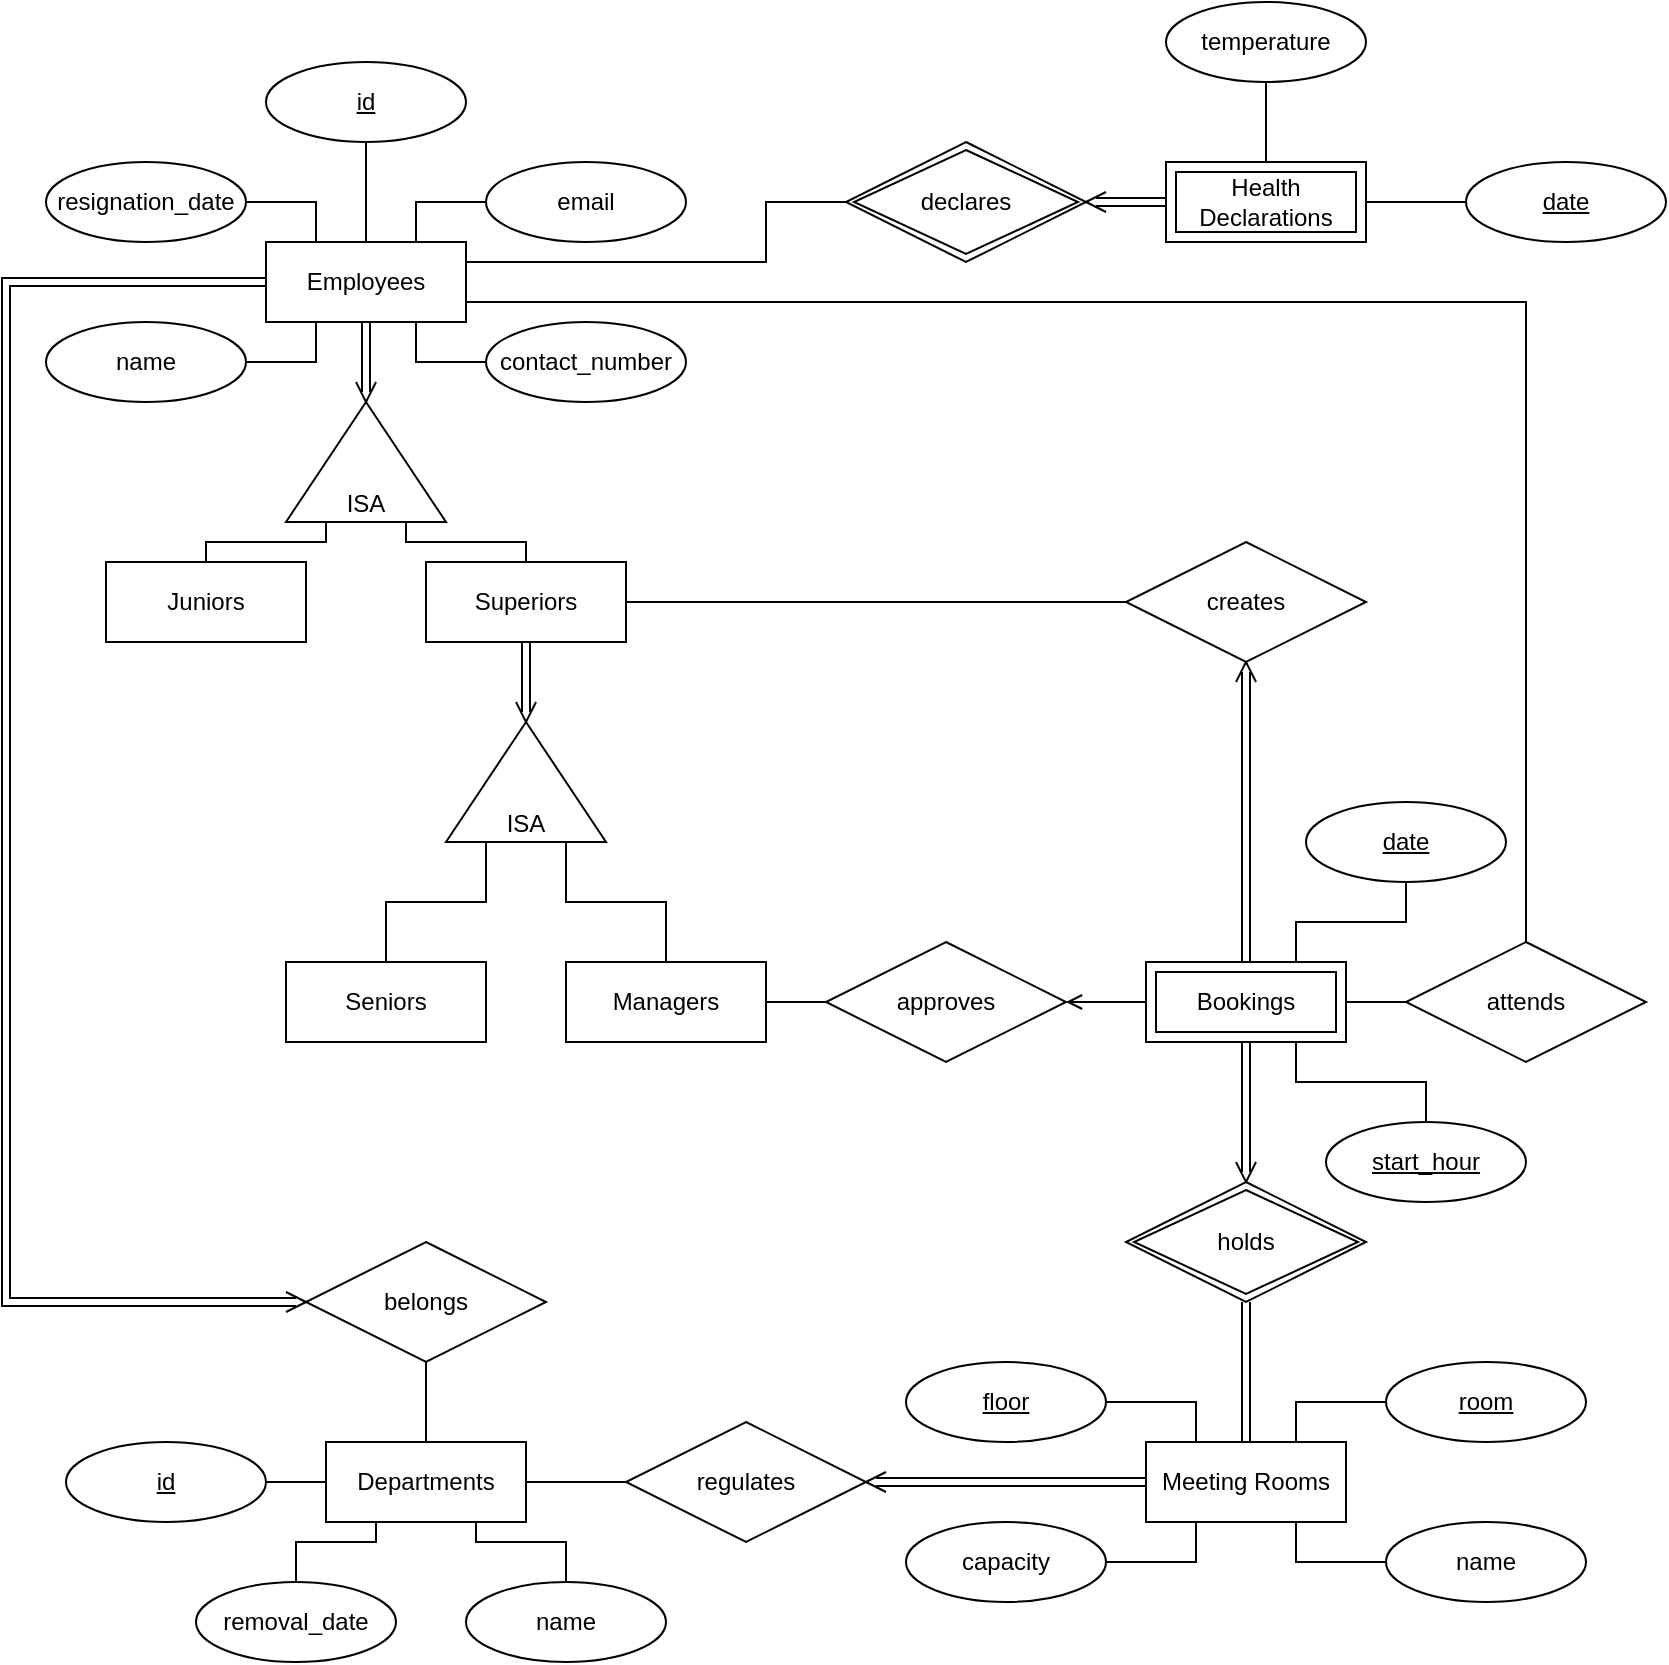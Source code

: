 <mxfile version="15.2.9" type="device"><diagram id="R2lEEEUBdFMjLlhIrx00" name="Page-1"><mxGraphModel dx="584" dy="516" grid="1" gridSize="10" guides="1" tooltips="1" connect="1" arrows="1" fold="1" page="1" pageScale="1" pageWidth="850" pageHeight="1100" math="0" shadow="0" extFonts="Permanent Marker^https://fonts.googleapis.com/css?family=Permanent+Marker"><root><mxCell id="0"/><mxCell id="1" parent="0"/><mxCell id="0D0uByYMOpNc_iQ8U12g-67" style="edgeStyle=orthogonalEdgeStyle;rounded=0;orthogonalLoop=1;jettySize=auto;html=1;entryX=0;entryY=0.25;entryDx=0;entryDy=0;endArrow=none;endFill=0;" parent="1" source="0D0uByYMOpNc_iQ8U12g-1" target="0D0uByYMOpNc_iQ8U12g-66" edge="1"><mxGeometry relative="1" as="geometry"/></mxCell><mxCell id="0D0uByYMOpNc_iQ8U12g-1" value="Seniors" style="whiteSpace=wrap;html=1;align=center;" parent="1" vertex="1"><mxGeometry x="150" y="570" width="100" height="40" as="geometry"/></mxCell><mxCell id="0D0uByYMOpNc_iQ8U12g-33" style="edgeStyle=orthogonalEdgeStyle;rounded=0;orthogonalLoop=1;jettySize=auto;html=1;exitX=0.5;exitY=0;exitDx=0;exitDy=0;entryX=0;entryY=0.25;entryDx=0;entryDy=0;endArrow=none;endFill=0;" parent="1" source="0D0uByYMOpNc_iQ8U12g-2" target="0D0uByYMOpNc_iQ8U12g-10" edge="1"><mxGeometry relative="1" as="geometry"><Array as="points"><mxPoint x="110" y="360"/><mxPoint x="170" y="360"/></Array></mxGeometry></mxCell><mxCell id="0D0uByYMOpNc_iQ8U12g-2" value="Juniors" style="whiteSpace=wrap;html=1;align=center;" parent="1" vertex="1"><mxGeometry x="60" y="370" width="100" height="40" as="geometry"/></mxCell><mxCell id="sdohsD43adh8IMulmVAE-13" style="edgeStyle=orthogonalEdgeStyle;rounded=0;orthogonalLoop=1;jettySize=auto;html=1;entryX=0;entryY=0.5;entryDx=0;entryDy=0;endArrow=none;endFill=0;shape=link;" parent="1" source="0D0uByYMOpNc_iQ8U12g-3" edge="1"><mxGeometry relative="1" as="geometry"><mxPoint x="445" y="830" as="targetPoint"/></mxGeometry></mxCell><mxCell id="0D0uByYMOpNc_iQ8U12g-3" value="Meeting Rooms" style="whiteSpace=wrap;html=1;align=center;" parent="1" vertex="1"><mxGeometry x="580" y="810" width="100" height="40" as="geometry"/></mxCell><mxCell id="sdohsD43adh8IMulmVAE-8" style="edgeStyle=orthogonalEdgeStyle;rounded=0;orthogonalLoop=1;jettySize=auto;html=1;entryX=0.5;entryY=1;entryDx=0;entryDy=0;endArrow=none;endFill=0;" parent="1" source="0D0uByYMOpNc_iQ8U12g-4" target="0D0uByYMOpNc_iQ8U12g-82" edge="1"><mxGeometry relative="1" as="geometry"/></mxCell><mxCell id="sdohsD43adh8IMulmVAE-11" style="edgeStyle=orthogonalEdgeStyle;rounded=0;orthogonalLoop=1;jettySize=auto;html=1;entryX=0;entryY=0.5;entryDx=0;entryDy=0;endArrow=none;endFill=0;" parent="1" source="0D0uByYMOpNc_iQ8U12g-4" target="sdohsD43adh8IMulmVAE-10" edge="1"><mxGeometry relative="1" as="geometry"/></mxCell><mxCell id="0D0uByYMOpNc_iQ8U12g-4" value="Departments" style="whiteSpace=wrap;html=1;align=center;" parent="1" vertex="1"><mxGeometry x="170" y="810" width="100" height="40" as="geometry"/></mxCell><mxCell id="sdohsD43adh8IMulmVAE-6" style="edgeStyle=orthogonalEdgeStyle;rounded=0;orthogonalLoop=1;jettySize=auto;html=1;entryX=0;entryY=0.5;entryDx=0;entryDy=0;endArrow=none;endFill=0;shape=link;" parent="1" source="0D0uByYMOpNc_iQ8U12g-5" edge="1"><mxGeometry relative="1" as="geometry"><mxPoint x="190" y="285" as="targetPoint"/></mxGeometry></mxCell><mxCell id="sdohsD43adh8IMulmVAE-14" value="" style="edgeStyle=orthogonalEdgeStyle;rounded=0;orthogonalLoop=1;jettySize=auto;html=1;endArrow=none;endFill=0;" parent="1" source="0D0uByYMOpNc_iQ8U12g-5" target="0D0uByYMOpNc_iQ8U12g-24" edge="1"><mxGeometry relative="1" as="geometry"><Array as="points"><mxPoint x="190" y="200"/><mxPoint x="190" y="200"/></Array></mxGeometry></mxCell><mxCell id="sdohsD43adh8IMulmVAE-16" style="edgeStyle=orthogonalEdgeStyle;rounded=0;orthogonalLoop=1;jettySize=auto;html=1;endArrow=none;endFill=0;shape=link;entryX=0;entryY=0.5;entryDx=0;entryDy=0;" parent="1" source="0D0uByYMOpNc_iQ8U12g-5" edge="1"><mxGeometry relative="1" as="geometry"><mxPoint x="155" y="740" as="targetPoint"/><Array as="points"><mxPoint x="10" y="230"/><mxPoint x="10" y="740"/></Array></mxGeometry></mxCell><mxCell id="0D0uByYMOpNc_iQ8U12g-5" value="Employees" style="whiteSpace=wrap;html=1;align=center;" parent="1" vertex="1"><mxGeometry x="140" y="210" width="100" height="40" as="geometry"/></mxCell><mxCell id="0D0uByYMOpNc_iQ8U12g-68" style="edgeStyle=orthogonalEdgeStyle;rounded=0;orthogonalLoop=1;jettySize=auto;html=1;entryX=0;entryY=0.75;entryDx=0;entryDy=0;endArrow=none;endFill=0;" parent="1" source="0D0uByYMOpNc_iQ8U12g-7" target="0D0uByYMOpNc_iQ8U12g-66" edge="1"><mxGeometry relative="1" as="geometry"/></mxCell><mxCell id="0D0uByYMOpNc_iQ8U12g-7" value="Managers" style="whiteSpace=wrap;html=1;align=center;" parent="1" vertex="1"><mxGeometry x="290" y="570" width="100" height="40" as="geometry"/></mxCell><mxCell id="0D0uByYMOpNc_iQ8U12g-32" style="edgeStyle=orthogonalEdgeStyle;rounded=0;orthogonalLoop=1;jettySize=auto;html=1;exitX=0.5;exitY=0;exitDx=0;exitDy=0;entryX=0;entryY=0.75;entryDx=0;entryDy=0;endArrow=none;endFill=0;" parent="1" source="0D0uByYMOpNc_iQ8U12g-8" target="0D0uByYMOpNc_iQ8U12g-10" edge="1"><mxGeometry relative="1" as="geometry"><Array as="points"><mxPoint x="270" y="360"/><mxPoint x="210" y="360"/></Array></mxGeometry></mxCell><mxCell id="0D0uByYMOpNc_iQ8U12g-92" style="edgeStyle=orthogonalEdgeStyle;rounded=0;orthogonalLoop=1;jettySize=auto;html=1;entryX=0;entryY=0.5;entryDx=0;entryDy=0;endArrow=none;endFill=0;" parent="1" source="0D0uByYMOpNc_iQ8U12g-8" target="0D0uByYMOpNc_iQ8U12g-91" edge="1"><mxGeometry relative="1" as="geometry"/></mxCell><mxCell id="sdohsD43adh8IMulmVAE-7" style="edgeStyle=orthogonalEdgeStyle;shape=link;rounded=0;orthogonalLoop=1;jettySize=auto;html=1;endArrow=none;endFill=0;" parent="1" source="0D0uByYMOpNc_iQ8U12g-8" edge="1"><mxGeometry relative="1" as="geometry"><mxPoint x="270" y="445" as="targetPoint"/></mxGeometry></mxCell><mxCell id="0D0uByYMOpNc_iQ8U12g-8" value="Superiors" style="whiteSpace=wrap;html=1;align=center;" parent="1" vertex="1"><mxGeometry x="220" y="370" width="100" height="40" as="geometry"/></mxCell><mxCell id="0D0uByYMOpNc_iQ8U12g-10" value="ISA" style="triangle;whiteSpace=wrap;html=1;align=center;direction=north;verticalAlign=bottom;" parent="1" vertex="1"><mxGeometry x="150" y="290" width="80" height="60" as="geometry"/></mxCell><mxCell id="0D0uByYMOpNc_iQ8U12g-19" value="" style="edgeStyle=orthogonalEdgeStyle;rounded=0;orthogonalLoop=1;jettySize=auto;html=1;endArrow=none;endFill=0;" parent="1" source="0D0uByYMOpNc_iQ8U12g-16" target="0D0uByYMOpNc_iQ8U12g-4" edge="1"><mxGeometry relative="1" as="geometry"/></mxCell><mxCell id="0D0uByYMOpNc_iQ8U12g-16" value="id" style="ellipse;whiteSpace=wrap;html=1;align=center;fontStyle=4" parent="1" vertex="1"><mxGeometry x="40" y="810" width="100" height="40" as="geometry"/></mxCell><mxCell id="jhzV4ZEvLMsRYvqZPmB_-6" style="edgeStyle=orthogonalEdgeStyle;rounded=0;orthogonalLoop=1;jettySize=auto;html=1;entryX=0.75;entryY=1;entryDx=0;entryDy=0;endArrow=none;endFill=0;" edge="1" parent="1" source="0D0uByYMOpNc_iQ8U12g-18" target="0D0uByYMOpNc_iQ8U12g-4"><mxGeometry relative="1" as="geometry"/></mxCell><mxCell id="0D0uByYMOpNc_iQ8U12g-18" value="name" style="ellipse;whiteSpace=wrap;html=1;align=center;" parent="1" vertex="1"><mxGeometry x="240" y="880" width="100" height="40" as="geometry"/></mxCell><mxCell id="0D0uByYMOpNc_iQ8U12g-31" style="edgeStyle=orthogonalEdgeStyle;rounded=0;orthogonalLoop=1;jettySize=auto;html=1;entryX=0.25;entryY=1;entryDx=0;entryDy=0;endArrow=none;endFill=0;" parent="1" source="0D0uByYMOpNc_iQ8U12g-21" target="0D0uByYMOpNc_iQ8U12g-5" edge="1"><mxGeometry relative="1" as="geometry"/></mxCell><mxCell id="0D0uByYMOpNc_iQ8U12g-21" value="name" style="ellipse;whiteSpace=wrap;html=1;align=center;" parent="1" vertex="1"><mxGeometry x="30" y="250" width="100" height="40" as="geometry"/></mxCell><mxCell id="0D0uByYMOpNc_iQ8U12g-28" style="edgeStyle=orthogonalEdgeStyle;rounded=0;orthogonalLoop=1;jettySize=auto;html=1;exitX=0;exitY=0.5;exitDx=0;exitDy=0;entryX=0.75;entryY=1;entryDx=0;entryDy=0;endArrow=none;endFill=0;" parent="1" source="0D0uByYMOpNc_iQ8U12g-22" target="0D0uByYMOpNc_iQ8U12g-5" edge="1"><mxGeometry relative="1" as="geometry"/></mxCell><mxCell id="0D0uByYMOpNc_iQ8U12g-22" value="contact_number" style="ellipse;whiteSpace=wrap;html=1;align=center;" parent="1" vertex="1"><mxGeometry x="250" y="250" width="100" height="40" as="geometry"/></mxCell><mxCell id="0D0uByYMOpNc_iQ8U12g-29" style="edgeStyle=orthogonalEdgeStyle;rounded=0;orthogonalLoop=1;jettySize=auto;html=1;entryX=0.75;entryY=0;entryDx=0;entryDy=0;endArrow=none;endFill=0;" parent="1" source="0D0uByYMOpNc_iQ8U12g-23" target="0D0uByYMOpNc_iQ8U12g-5" edge="1"><mxGeometry relative="1" as="geometry"/></mxCell><mxCell id="0D0uByYMOpNc_iQ8U12g-23" value="email" style="ellipse;whiteSpace=wrap;html=1;align=center;" parent="1" vertex="1"><mxGeometry x="250" y="170" width="100" height="40" as="geometry"/></mxCell><mxCell id="0D0uByYMOpNc_iQ8U12g-24" value="id" style="ellipse;whiteSpace=wrap;html=1;align=center;fontStyle=4" parent="1" vertex="1"><mxGeometry x="140" y="120" width="100" height="40" as="geometry"/></mxCell><mxCell id="0D0uByYMOpNc_iQ8U12g-47" style="edgeStyle=orthogonalEdgeStyle;rounded=0;orthogonalLoop=1;jettySize=auto;html=1;entryX=0.75;entryY=1;entryDx=0;entryDy=0;endArrow=none;endFill=0;" parent="1" source="0D0uByYMOpNc_iQ8U12g-41" target="0D0uByYMOpNc_iQ8U12g-3" edge="1"><mxGeometry relative="1" as="geometry"/></mxCell><mxCell id="0D0uByYMOpNc_iQ8U12g-41" value="name" style="ellipse;whiteSpace=wrap;html=1;align=center;" parent="1" vertex="1"><mxGeometry x="700" y="850" width="100" height="40" as="geometry"/></mxCell><mxCell id="0D0uByYMOpNc_iQ8U12g-46" style="edgeStyle=orthogonalEdgeStyle;rounded=0;orthogonalLoop=1;jettySize=auto;html=1;entryX=0.75;entryY=0;entryDx=0;entryDy=0;endArrow=none;endFill=0;" parent="1" source="0D0uByYMOpNc_iQ8U12g-42" target="0D0uByYMOpNc_iQ8U12g-3" edge="1"><mxGeometry relative="1" as="geometry"/></mxCell><mxCell id="0D0uByYMOpNc_iQ8U12g-42" value="room" style="ellipse;whiteSpace=wrap;html=1;align=center;fontStyle=4" parent="1" vertex="1"><mxGeometry x="700" y="770" width="100" height="40" as="geometry"/></mxCell><mxCell id="0D0uByYMOpNc_iQ8U12g-45" style="edgeStyle=orthogonalEdgeStyle;rounded=0;orthogonalLoop=1;jettySize=auto;html=1;entryX=0.25;entryY=0;entryDx=0;entryDy=0;endArrow=none;endFill=0;" parent="1" source="0D0uByYMOpNc_iQ8U12g-43" target="0D0uByYMOpNc_iQ8U12g-3" edge="1"><mxGeometry relative="1" as="geometry"/></mxCell><mxCell id="0D0uByYMOpNc_iQ8U12g-43" value="floor" style="ellipse;whiteSpace=wrap;html=1;align=center;fontStyle=4" parent="1" vertex="1"><mxGeometry x="460" y="770" width="100" height="40" as="geometry"/></mxCell><mxCell id="0D0uByYMOpNc_iQ8U12g-48" style="edgeStyle=orthogonalEdgeStyle;rounded=0;orthogonalLoop=1;jettySize=auto;html=1;entryX=0.25;entryY=1;entryDx=0;entryDy=0;endArrow=none;endFill=0;" parent="1" source="0D0uByYMOpNc_iQ8U12g-44" target="0D0uByYMOpNc_iQ8U12g-3" edge="1"><mxGeometry relative="1" as="geometry"/></mxCell><mxCell id="0D0uByYMOpNc_iQ8U12g-44" value="capacity" style="ellipse;whiteSpace=wrap;html=1;align=center;" parent="1" vertex="1"><mxGeometry x="460" y="850" width="100" height="40" as="geometry"/></mxCell><mxCell id="0D0uByYMOpNc_iQ8U12g-118" style="edgeStyle=orthogonalEdgeStyle;rounded=0;orthogonalLoop=1;jettySize=auto;html=1;entryX=0.75;entryY=0;entryDx=0;entryDy=0;endArrow=none;endFill=0;" parent="1" source="0D0uByYMOpNc_iQ8U12g-49" target="0D0uByYMOpNc_iQ8U12g-117" edge="1"><mxGeometry relative="1" as="geometry"/></mxCell><mxCell id="0D0uByYMOpNc_iQ8U12g-49" value="date" style="ellipse;whiteSpace=wrap;html=1;align=center;fontStyle=4" parent="1" vertex="1"><mxGeometry x="660" y="490" width="100" height="40" as="geometry"/></mxCell><mxCell id="0D0uByYMOpNc_iQ8U12g-119" style="edgeStyle=orthogonalEdgeStyle;rounded=0;orthogonalLoop=1;jettySize=auto;html=1;entryX=0.75;entryY=1;entryDx=0;entryDy=0;endArrow=none;endFill=0;" parent="1" source="0D0uByYMOpNc_iQ8U12g-50" target="0D0uByYMOpNc_iQ8U12g-117" edge="1"><mxGeometry relative="1" as="geometry"/></mxCell><mxCell id="0D0uByYMOpNc_iQ8U12g-50" value="start_hour" style="ellipse;whiteSpace=wrap;html=1;align=center;fontStyle=4" parent="1" vertex="1"><mxGeometry x="670" y="650" width="100" height="40" as="geometry"/></mxCell><mxCell id="0D0uByYMOpNc_iQ8U12g-97" value="" style="edgeStyle=orthogonalEdgeStyle;rounded=0;orthogonalLoop=1;jettySize=auto;html=1;endArrow=none;endFill=0;" parent="1" source="0D0uByYMOpNc_iQ8U12g-53" edge="1"><mxGeometry relative="1" as="geometry"><mxPoint x="680" y="590" as="targetPoint"/></mxGeometry></mxCell><mxCell id="0D0uByYMOpNc_iQ8U12g-98" style="edgeStyle=orthogonalEdgeStyle;rounded=0;orthogonalLoop=1;jettySize=auto;html=1;entryX=1;entryY=0.75;entryDx=0;entryDy=0;endArrow=none;endFill=0;" parent="1" source="0D0uByYMOpNc_iQ8U12g-53" target="0D0uByYMOpNc_iQ8U12g-5" edge="1"><mxGeometry relative="1" as="geometry"><Array as="points"><mxPoint x="770" y="240"/></Array></mxGeometry></mxCell><mxCell id="0D0uByYMOpNc_iQ8U12g-53" value="attends" style="shape=rhombus;perimeter=rhombusPerimeter;whiteSpace=wrap;html=1;align=center;" parent="1" vertex="1"><mxGeometry x="710" y="560" width="120" height="60" as="geometry"/></mxCell><mxCell id="0D0uByYMOpNc_iQ8U12g-66" value="ISA" style="triangle;whiteSpace=wrap;html=1;align=center;direction=north;verticalAlign=bottom;" parent="1" vertex="1"><mxGeometry x="230" y="450" width="80" height="60" as="geometry"/></mxCell><mxCell id="0D0uByYMOpNc_iQ8U12g-77" value="" style="edgeStyle=orthogonalEdgeStyle;rounded=0;orthogonalLoop=1;jettySize=auto;html=1;endArrow=none;endFill=0;" parent="1" source="0D0uByYMOpNc_iQ8U12g-71" target="0D0uByYMOpNc_iQ8U12g-75" edge="1"><mxGeometry relative="1" as="geometry"/></mxCell><mxCell id="0D0uByYMOpNc_iQ8U12g-71" value="temperature" style="ellipse;whiteSpace=wrap;html=1;align=center;" parent="1" vertex="1"><mxGeometry x="590" y="90" width="100" height="40" as="geometry"/></mxCell><mxCell id="0D0uByYMOpNc_iQ8U12g-76" value="" style="edgeStyle=orthogonalEdgeStyle;rounded=0;orthogonalLoop=1;jettySize=auto;html=1;endArrow=none;endFill=0;" parent="1" source="0D0uByYMOpNc_iQ8U12g-72" target="0D0uByYMOpNc_iQ8U12g-75" edge="1"><mxGeometry relative="1" as="geometry"/></mxCell><mxCell id="0D0uByYMOpNc_iQ8U12g-72" value="date" style="ellipse;whiteSpace=wrap;html=1;align=center;fontStyle=4" parent="1" vertex="1"><mxGeometry x="740" y="170" width="100" height="40" as="geometry"/></mxCell><mxCell id="0D0uByYMOpNc_iQ8U12g-81" style="edgeStyle=orthogonalEdgeStyle;rounded=0;orthogonalLoop=1;jettySize=auto;html=1;entryX=0;entryY=0.5;entryDx=0;entryDy=0;endArrow=none;endFill=0;shape=link;" parent="1" source="0D0uByYMOpNc_iQ8U12g-75" edge="1"><mxGeometry relative="1" as="geometry"><mxPoint x="555" y="190" as="targetPoint"/></mxGeometry></mxCell><mxCell id="0D0uByYMOpNc_iQ8U12g-75" value="Health Declarations" style="shape=ext;margin=3;double=1;whiteSpace=wrap;html=1;align=center;fillColor=#ffffff;" parent="1" vertex="1"><mxGeometry x="590" y="170" width="100" height="40" as="geometry"/></mxCell><mxCell id="0D0uByYMOpNc_iQ8U12g-79" style="edgeStyle=orthogonalEdgeStyle;rounded=0;orthogonalLoop=1;jettySize=auto;html=1;entryX=1;entryY=0.25;entryDx=0;entryDy=0;endArrow=none;endFill=0;" parent="1" source="0D0uByYMOpNc_iQ8U12g-78" target="0D0uByYMOpNc_iQ8U12g-5" edge="1"><mxGeometry relative="1" as="geometry"><Array as="points"><mxPoint x="390" y="190"/><mxPoint x="390" y="220"/></Array></mxGeometry></mxCell><mxCell id="0D0uByYMOpNc_iQ8U12g-78" value="declares" style="shape=rhombus;double=1;perimeter=rhombusPerimeter;whiteSpace=wrap;html=1;align=center;fillColor=#ffffff;" parent="1" vertex="1"><mxGeometry x="430" y="160" width="120" height="60" as="geometry"/></mxCell><mxCell id="0D0uByYMOpNc_iQ8U12g-82" value="belongs" style="shape=rhombus;perimeter=rhombusPerimeter;whiteSpace=wrap;html=1;align=center;fillColor=#FFFFFF;" parent="1" vertex="1"><mxGeometry x="160" y="710" width="120" height="60" as="geometry"/></mxCell><mxCell id="0D0uByYMOpNc_iQ8U12g-114" style="edgeStyle=orthogonalEdgeStyle;rounded=0;orthogonalLoop=1;jettySize=auto;html=1;entryX=0;entryY=0.5;entryDx=0;entryDy=0;endArrow=none;endFill=0;shape=link;" parent="1" edge="1"><mxGeometry relative="1" as="geometry"><mxPoint x="630" y="610" as="sourcePoint"/><mxPoint x="630" y="675" as="targetPoint"/></mxGeometry></mxCell><mxCell id="0D0uByYMOpNc_iQ8U12g-95" value="" style="edgeStyle=orthogonalEdgeStyle;rounded=0;orthogonalLoop=1;jettySize=auto;html=1;endArrow=none;endFill=0;" parent="1" source="0D0uByYMOpNc_iQ8U12g-90" target="0D0uByYMOpNc_iQ8U12g-7" edge="1"><mxGeometry relative="1" as="geometry"/></mxCell><mxCell id="0D0uByYMOpNc_iQ8U12g-90" value="approves" style="shape=rhombus;perimeter=rhombusPerimeter;whiteSpace=wrap;html=1;align=center;fillColor=#FFFFFF;" parent="1" vertex="1"><mxGeometry x="420" y="560" width="120" height="60" as="geometry"/></mxCell><mxCell id="0D0uByYMOpNc_iQ8U12g-91" value="creates" style="shape=rhombus;perimeter=rhombusPerimeter;whiteSpace=wrap;html=1;align=center;fillColor=#FFFFFF;" parent="1" vertex="1"><mxGeometry x="570" y="360" width="120" height="60" as="geometry"/></mxCell><mxCell id="0D0uByYMOpNc_iQ8U12g-112" style="edgeStyle=orthogonalEdgeStyle;shape=link;rounded=0;orthogonalLoop=1;jettySize=auto;html=1;entryX=0.5;entryY=0;entryDx=0;entryDy=0;endArrow=none;endFill=0;" parent="1" edge="1"><mxGeometry relative="1" as="geometry"><mxPoint x="630" y="570" as="targetPoint"/><mxPoint x="630" y="425" as="sourcePoint"/></mxGeometry></mxCell><mxCell id="0D0uByYMOpNc_iQ8U12g-116" style="edgeStyle=orthogonalEdgeStyle;shape=link;rounded=0;orthogonalLoop=1;jettySize=auto;html=1;entryX=0.5;entryY=0;entryDx=0;entryDy=0;endArrow=none;endFill=0;" parent="1" source="0D0uByYMOpNc_iQ8U12g-115" target="0D0uByYMOpNc_iQ8U12g-3" edge="1"><mxGeometry relative="1" as="geometry"/></mxCell><mxCell id="0D0uByYMOpNc_iQ8U12g-115" value="holds" style="shape=rhombus;double=1;perimeter=rhombusPerimeter;whiteSpace=wrap;html=1;align=center;fillColor=#FFFFFF;" parent="1" vertex="1"><mxGeometry x="570" y="680" width="120" height="60" as="geometry"/></mxCell><mxCell id="sdohsD43adh8IMulmVAE-1" value="" style="edgeStyle=orthogonalEdgeStyle;rounded=0;orthogonalLoop=1;jettySize=auto;html=1;endArrow=open;endFill=0;" parent="1" source="0D0uByYMOpNc_iQ8U12g-117" target="0D0uByYMOpNc_iQ8U12g-90" edge="1"><mxGeometry relative="1" as="geometry"/></mxCell><mxCell id="0D0uByYMOpNc_iQ8U12g-117" value="Bookings" style="shape=ext;margin=3;double=1;whiteSpace=wrap;html=1;align=center;fillColor=#FFFFFF;" parent="1" vertex="1"><mxGeometry x="580" y="570" width="100" height="40" as="geometry"/></mxCell><mxCell id="sdohsD43adh8IMulmVAE-15" style="edgeStyle=orthogonalEdgeStyle;rounded=0;orthogonalLoop=1;jettySize=auto;html=1;entryX=0.25;entryY=0;entryDx=0;entryDy=0;endArrow=none;endFill=0;" parent="1" source="0D0uByYMOpNc_iQ8U12g-120" target="0D0uByYMOpNc_iQ8U12g-5" edge="1"><mxGeometry relative="1" as="geometry"/></mxCell><mxCell id="0D0uByYMOpNc_iQ8U12g-120" value="resignation_date" style="ellipse;whiteSpace=wrap;html=1;align=center;fontStyle=0" parent="1" vertex="1"><mxGeometry x="30" y="170" width="100" height="40" as="geometry"/></mxCell><mxCell id="sdohsD43adh8IMulmVAE-10" value="regulates" style="shape=rhombus;perimeter=rhombusPerimeter;whiteSpace=wrap;html=1;align=center;fillColor=#FFFFFF;" parent="1" vertex="1"><mxGeometry x="320" y="800" width="120" height="60" as="geometry"/></mxCell><mxCell id="saESY-_zcAumq6KxcScg-4" value="" style="group" parent="1" vertex="1" connectable="0"><mxGeometry x="265" y="440" width="10" height="10" as="geometry"/></mxCell><mxCell id="saESY-_zcAumq6KxcScg-2" value="" style="endArrow=none;html=1;" parent="saESY-_zcAumq6KxcScg-4" edge="1"><mxGeometry width="50" height="50" relative="1" as="geometry"><mxPoint x="5" y="10" as="sourcePoint"/><mxPoint x="10" as="targetPoint"/></mxGeometry></mxCell><mxCell id="saESY-_zcAumq6KxcScg-3" value="" style="endArrow=none;html=1;" parent="saESY-_zcAumq6KxcScg-4" edge="1"><mxGeometry width="50" height="50" relative="1" as="geometry"><mxPoint x="5" y="10" as="sourcePoint"/><mxPoint as="targetPoint"/></mxGeometry></mxCell><mxCell id="saESY-_zcAumq6KxcScg-5" value="" style="group" parent="1" vertex="1" connectable="0"><mxGeometry x="185" y="280" width="10" height="10" as="geometry"/></mxCell><mxCell id="saESY-_zcAumq6KxcScg-6" value="" style="endArrow=none;html=1;" parent="saESY-_zcAumq6KxcScg-5" edge="1"><mxGeometry width="50" height="50" relative="1" as="geometry"><mxPoint x="5" y="10" as="sourcePoint"/><mxPoint x="10" as="targetPoint"/><Array as="points"><mxPoint x="5" y="10"/></Array></mxGeometry></mxCell><mxCell id="saESY-_zcAumq6KxcScg-7" value="" style="endArrow=none;html=1;" parent="saESY-_zcAumq6KxcScg-5" edge="1"><mxGeometry width="50" height="50" relative="1" as="geometry"><mxPoint x="5" y="10" as="sourcePoint"/><mxPoint as="targetPoint"/></mxGeometry></mxCell><mxCell id="saESY-_zcAumq6KxcScg-8" value="" style="group;direction=east;rotation=-180;" parent="1" vertex="1" connectable="0"><mxGeometry x="550" y="185" width="10" height="10" as="geometry"/></mxCell><mxCell id="saESY-_zcAumq6KxcScg-9" value="" style="endArrow=none;html=1;" parent="saESY-_zcAumq6KxcScg-8" edge="1"><mxGeometry width="50" height="50" relative="1" as="geometry"><mxPoint y="5" as="sourcePoint"/><mxPoint x="10" y="10" as="targetPoint"/></mxGeometry></mxCell><mxCell id="saESY-_zcAumq6KxcScg-10" value="" style="endArrow=none;html=1;" parent="saESY-_zcAumq6KxcScg-8" edge="1"><mxGeometry width="50" height="50" relative="1" as="geometry"><mxPoint y="5" as="sourcePoint"/><mxPoint x="10" as="targetPoint"/></mxGeometry></mxCell><mxCell id="saESY-_zcAumq6KxcScg-11" value="" style="group;rotation=-180;" parent="1" vertex="1" connectable="0"><mxGeometry x="440" y="825" width="10" height="10" as="geometry"/></mxCell><mxCell id="saESY-_zcAumq6KxcScg-12" value="" style="endArrow=none;html=1;" parent="saESY-_zcAumq6KxcScg-11" edge="1"><mxGeometry width="50" height="50" relative="1" as="geometry"><mxPoint y="5" as="sourcePoint"/><mxPoint x="10" y="10" as="targetPoint"/></mxGeometry></mxCell><mxCell id="saESY-_zcAumq6KxcScg-13" value="" style="endArrow=none;html=1;" parent="saESY-_zcAumq6KxcScg-11" edge="1"><mxGeometry width="50" height="50" relative="1" as="geometry"><mxPoint y="5" as="sourcePoint"/><mxPoint x="10" as="targetPoint"/></mxGeometry></mxCell><mxCell id="saESY-_zcAumq6KxcScg-14" value="" style="group;rotation=-90;" parent="1" vertex="1" connectable="0"><mxGeometry x="150" y="735" width="10" height="10" as="geometry"/></mxCell><mxCell id="saESY-_zcAumq6KxcScg-15" value="" style="endArrow=none;html=1;" parent="saESY-_zcAumq6KxcScg-14" edge="1"><mxGeometry width="50" height="50" relative="1" as="geometry"><mxPoint x="10" y="5" as="sourcePoint"/><mxPoint as="targetPoint"/></mxGeometry></mxCell><mxCell id="saESY-_zcAumq6KxcScg-16" value="" style="endArrow=none;html=1;" parent="saESY-_zcAumq6KxcScg-14" edge="1"><mxGeometry width="50" height="50" relative="1" as="geometry"><mxPoint x="10" y="5" as="sourcePoint"/><mxPoint y="10" as="targetPoint"/></mxGeometry></mxCell><mxCell id="saESY-_zcAumq6KxcScg-17" value="" style="group;rotation=-180;" parent="1" vertex="1" connectable="0"><mxGeometry x="625" y="420" width="10" height="10" as="geometry"/></mxCell><mxCell id="saESY-_zcAumq6KxcScg-18" value="" style="endArrow=none;html=1;" parent="saESY-_zcAumq6KxcScg-17" edge="1"><mxGeometry width="50" height="50" relative="1" as="geometry"><mxPoint x="5" as="sourcePoint"/><mxPoint y="10" as="targetPoint"/></mxGeometry></mxCell><mxCell id="saESY-_zcAumq6KxcScg-19" value="" style="endArrow=none;html=1;" parent="saESY-_zcAumq6KxcScg-17" edge="1"><mxGeometry width="50" height="50" relative="1" as="geometry"><mxPoint x="5" as="sourcePoint"/><mxPoint x="10" y="10" as="targetPoint"/></mxGeometry></mxCell><mxCell id="saESY-_zcAumq6KxcScg-20" value="" style="group" parent="1" vertex="1" connectable="0"><mxGeometry x="625" y="670" width="10" height="10" as="geometry"/></mxCell><mxCell id="saESY-_zcAumq6KxcScg-21" value="" style="endArrow=none;html=1;" parent="saESY-_zcAumq6KxcScg-20" edge="1"><mxGeometry width="50" height="50" relative="1" as="geometry"><mxPoint x="5" y="10" as="sourcePoint"/><mxPoint x="10" as="targetPoint"/></mxGeometry></mxCell><mxCell id="saESY-_zcAumq6KxcScg-22" value="" style="endArrow=none;html=1;" parent="saESY-_zcAumq6KxcScg-20" edge="1"><mxGeometry width="50" height="50" relative="1" as="geometry"><mxPoint x="5" y="10" as="sourcePoint"/><mxPoint as="targetPoint"/></mxGeometry></mxCell><mxCell id="jhzV4ZEvLMsRYvqZPmB_-5" style="edgeStyle=orthogonalEdgeStyle;rounded=0;orthogonalLoop=1;jettySize=auto;html=1;entryX=0.25;entryY=1;entryDx=0;entryDy=0;endArrow=none;endFill=0;" edge="1" parent="1" source="jhzV4ZEvLMsRYvqZPmB_-3" target="0D0uByYMOpNc_iQ8U12g-4"><mxGeometry relative="1" as="geometry"/></mxCell><mxCell id="jhzV4ZEvLMsRYvqZPmB_-3" value="removal_date" style="ellipse;whiteSpace=wrap;html=1;align=center;" vertex="1" parent="1"><mxGeometry x="105" y="880" width="100" height="40" as="geometry"/></mxCell></root></mxGraphModel></diagram></mxfile>